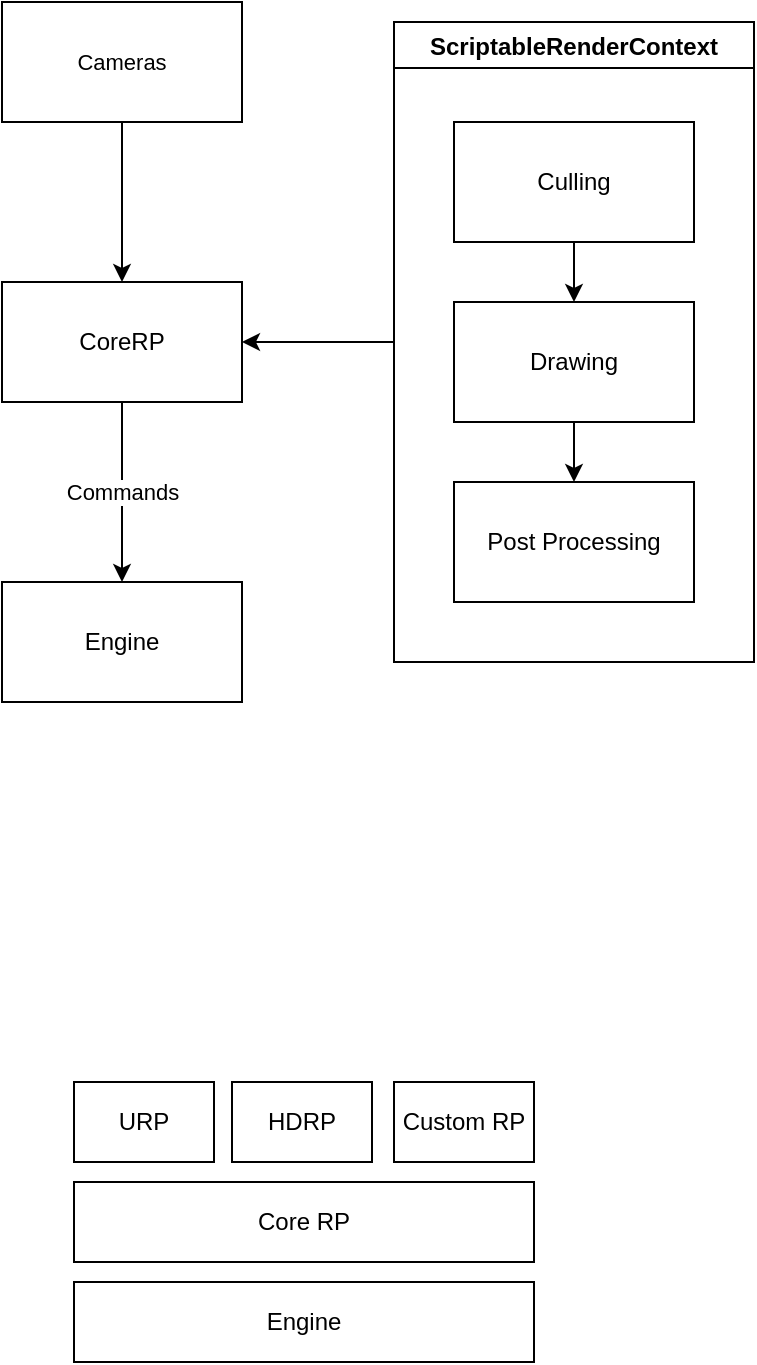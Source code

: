<mxfile version="15.9.1" type="github">
  <diagram id="IQbRNcUlZCxby9lTR7-g" name="Page-1">
    <mxGraphModel dx="1550" dy="827" grid="1" gridSize="10" guides="1" tooltips="1" connect="1" arrows="1" fold="1" page="1" pageScale="1" pageWidth="827" pageHeight="1169" math="0" shadow="0">
      <root>
        <mxCell id="0" />
        <mxCell id="1" parent="0" />
        <mxCell id="6WZFq6Dg8Aul4Ds419DR-10" value="Commands" style="edgeStyle=orthogonalEdgeStyle;rounded=0;orthogonalLoop=1;jettySize=auto;html=1;" edge="1" parent="1" source="6WZFq6Dg8Aul4Ds419DR-6" target="6WZFq6Dg8Aul4Ds419DR-9">
          <mxGeometry relative="1" as="geometry" />
        </mxCell>
        <mxCell id="6WZFq6Dg8Aul4Ds419DR-6" value="CoreRP" style="rounded=0;whiteSpace=wrap;html=1;" vertex="1" parent="1">
          <mxGeometry x="264" y="340" width="120" height="60" as="geometry" />
        </mxCell>
        <mxCell id="6WZFq6Dg8Aul4Ds419DR-8" value="" style="edgeStyle=orthogonalEdgeStyle;rounded=0;orthogonalLoop=1;jettySize=auto;html=1;" edge="1" parent="1" source="6WZFq6Dg8Aul4Ds419DR-7" target="6WZFq6Dg8Aul4Ds419DR-6">
          <mxGeometry relative="1" as="geometry" />
        </mxCell>
        <mxCell id="6WZFq6Dg8Aul4Ds419DR-7" value="&lt;span style=&quot;font-size: 11px ; background-color: rgb(255 , 255 , 255)&quot;&gt;Cameras&lt;/span&gt;" style="rounded=0;whiteSpace=wrap;html=1;" vertex="1" parent="1">
          <mxGeometry x="264" y="200" width="120" height="60" as="geometry" />
        </mxCell>
        <mxCell id="6WZFq6Dg8Aul4Ds419DR-9" value="Engine" style="rounded=0;whiteSpace=wrap;html=1;" vertex="1" parent="1">
          <mxGeometry x="264" y="490" width="120" height="60" as="geometry" />
        </mxCell>
        <mxCell id="6WZFq6Dg8Aul4Ds419DR-11" value="ScriptableRenderContext" style="swimlane;" vertex="1" parent="1">
          <mxGeometry x="460" y="210" width="180" height="320" as="geometry">
            <mxRectangle x="430" y="290" width="210" height="23" as="alternateBounds" />
          </mxGeometry>
        </mxCell>
        <mxCell id="6WZFq6Dg8Aul4Ds419DR-16" value="" style="edgeStyle=orthogonalEdgeStyle;rounded=0;orthogonalLoop=1;jettySize=auto;html=1;" edge="1" parent="6WZFq6Dg8Aul4Ds419DR-11" source="6WZFq6Dg8Aul4Ds419DR-12" target="6WZFq6Dg8Aul4Ds419DR-13">
          <mxGeometry relative="1" as="geometry" />
        </mxCell>
        <mxCell id="6WZFq6Dg8Aul4Ds419DR-12" value="Culling" style="rounded=0;whiteSpace=wrap;html=1;" vertex="1" parent="6WZFq6Dg8Aul4Ds419DR-11">
          <mxGeometry x="30" y="50" width="120" height="60" as="geometry" />
        </mxCell>
        <mxCell id="6WZFq6Dg8Aul4Ds419DR-17" value="" style="edgeStyle=orthogonalEdgeStyle;rounded=0;orthogonalLoop=1;jettySize=auto;html=1;" edge="1" parent="6WZFq6Dg8Aul4Ds419DR-11" source="6WZFq6Dg8Aul4Ds419DR-13" target="6WZFq6Dg8Aul4Ds419DR-14">
          <mxGeometry relative="1" as="geometry" />
        </mxCell>
        <mxCell id="6WZFq6Dg8Aul4Ds419DR-13" value="Drawing" style="rounded=0;whiteSpace=wrap;html=1;" vertex="1" parent="6WZFq6Dg8Aul4Ds419DR-11">
          <mxGeometry x="30" y="140" width="120" height="60" as="geometry" />
        </mxCell>
        <mxCell id="6WZFq6Dg8Aul4Ds419DR-14" value="Post Processing" style="rounded=0;whiteSpace=wrap;html=1;" vertex="1" parent="6WZFq6Dg8Aul4Ds419DR-11">
          <mxGeometry x="30" y="230" width="120" height="60" as="geometry" />
        </mxCell>
        <mxCell id="6WZFq6Dg8Aul4Ds419DR-18" value="" style="edgeStyle=orthogonalEdgeStyle;rounded=0;orthogonalLoop=1;jettySize=auto;html=1;exitX=0;exitY=0.5;exitDx=0;exitDy=0;" edge="1" parent="1" source="6WZFq6Dg8Aul4Ds419DR-11" target="6WZFq6Dg8Aul4Ds419DR-6">
          <mxGeometry relative="1" as="geometry">
            <mxPoint x="334" y="280" as="sourcePoint" />
            <mxPoint x="334" y="350" as="targetPoint" />
          </mxGeometry>
        </mxCell>
        <mxCell id="6WZFq6Dg8Aul4Ds419DR-20" value="Engine" style="whiteSpace=wrap;html=1;align=center;" vertex="1" parent="1">
          <mxGeometry x="300" y="840" width="230" height="40" as="geometry" />
        </mxCell>
        <mxCell id="6WZFq6Dg8Aul4Ds419DR-21" value="Core RP" style="whiteSpace=wrap;html=1;align=center;" vertex="1" parent="1">
          <mxGeometry x="300" y="790" width="230" height="40" as="geometry" />
        </mxCell>
        <mxCell id="6WZFq6Dg8Aul4Ds419DR-22" value="URP" style="whiteSpace=wrap;html=1;align=center;" vertex="1" parent="1">
          <mxGeometry x="300" y="740" width="70" height="40" as="geometry" />
        </mxCell>
        <mxCell id="6WZFq6Dg8Aul4Ds419DR-23" value="HDRP" style="whiteSpace=wrap;html=1;align=center;" vertex="1" parent="1">
          <mxGeometry x="379" y="740" width="70" height="40" as="geometry" />
        </mxCell>
        <mxCell id="6WZFq6Dg8Aul4Ds419DR-24" value="Custom RP" style="whiteSpace=wrap;html=1;align=center;" vertex="1" parent="1">
          <mxGeometry x="460" y="740" width="70" height="40" as="geometry" />
        </mxCell>
      </root>
    </mxGraphModel>
  </diagram>
</mxfile>

